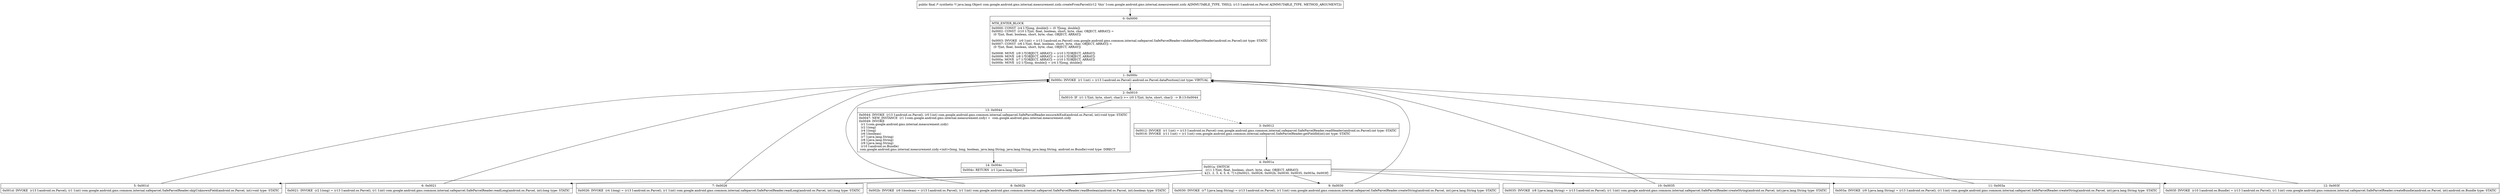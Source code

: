 digraph "CFG forcom.google.android.gms.internal.measurement.zzdz.createFromParcel(Landroid\/os\/Parcel;)Ljava\/lang\/Object;" {
Node_0 [shape=record,label="{0\:\ 0x0000|MTH_ENTER_BLOCK\l|0x0000: CONST  (r4 I:?[long, double]) = (0 ?[long, double]) \l0x0002: CONST  (r10 I:?[int, float, boolean, short, byte, char, OBJECT, ARRAY]) = \l  (0 ?[int, float, boolean, short, byte, char, OBJECT, ARRAY])\l \l0x0003: INVOKE  (r0 I:int) = (r13 I:android.os.Parcel) com.google.android.gms.common.internal.safeparcel.SafeParcelReader.validateObjectHeader(android.os.Parcel):int type: STATIC \l0x0007: CONST  (r6 I:?[int, float, boolean, short, byte, char, OBJECT, ARRAY]) = \l  (0 ?[int, float, boolean, short, byte, char, OBJECT, ARRAY])\l \l0x0008: MOVE  (r9 I:?[OBJECT, ARRAY]) = (r10 I:?[OBJECT, ARRAY]) \l0x0009: MOVE  (r8 I:?[OBJECT, ARRAY]) = (r10 I:?[OBJECT, ARRAY]) \l0x000a: MOVE  (r7 I:?[OBJECT, ARRAY]) = (r10 I:?[OBJECT, ARRAY]) \l0x000b: MOVE  (r2 I:?[long, double]) = (r4 I:?[long, double]) \l}"];
Node_1 [shape=record,label="{1\:\ 0x000c|0x000c: INVOKE  (r1 I:int) = (r13 I:android.os.Parcel) android.os.Parcel.dataPosition():int type: VIRTUAL \l}"];
Node_2 [shape=record,label="{2\:\ 0x0010|0x0010: IF  (r1 I:?[int, byte, short, char]) \>= (r0 I:?[int, byte, short, char])  \-\> B:13:0x0044 \l}"];
Node_3 [shape=record,label="{3\:\ 0x0012|0x0012: INVOKE  (r1 I:int) = (r13 I:android.os.Parcel) com.google.android.gms.common.internal.safeparcel.SafeParcelReader.readHeader(android.os.Parcel):int type: STATIC \l0x0016: INVOKE  (r11 I:int) = (r1 I:int) com.google.android.gms.common.internal.safeparcel.SafeParcelReader.getFieldId(int):int type: STATIC \l}"];
Node_4 [shape=record,label="{4\:\ 0x001a|0x001a: SWITCH  \l  (r11 I:?[int, float, boolean, short, byte, char, OBJECT, ARRAY])\l k:[1, 2, 3, 4, 5, 6, 7] t:[0x0021, 0x0026, 0x002b, 0x0030, 0x0035, 0x003a, 0x003f] \l}"];
Node_5 [shape=record,label="{5\:\ 0x001d|0x001d: INVOKE  (r13 I:android.os.Parcel), (r1 I:int) com.google.android.gms.common.internal.safeparcel.SafeParcelReader.skipUnknownField(android.os.Parcel, int):void type: STATIC \l}"];
Node_6 [shape=record,label="{6\:\ 0x0021|0x0021: INVOKE  (r2 I:long) = (r13 I:android.os.Parcel), (r1 I:int) com.google.android.gms.common.internal.safeparcel.SafeParcelReader.readLong(android.os.Parcel, int):long type: STATIC \l}"];
Node_7 [shape=record,label="{7\:\ 0x0026|0x0026: INVOKE  (r4 I:long) = (r13 I:android.os.Parcel), (r1 I:int) com.google.android.gms.common.internal.safeparcel.SafeParcelReader.readLong(android.os.Parcel, int):long type: STATIC \l}"];
Node_8 [shape=record,label="{8\:\ 0x002b|0x002b: INVOKE  (r6 I:boolean) = (r13 I:android.os.Parcel), (r1 I:int) com.google.android.gms.common.internal.safeparcel.SafeParcelReader.readBoolean(android.os.Parcel, int):boolean type: STATIC \l}"];
Node_9 [shape=record,label="{9\:\ 0x0030|0x0030: INVOKE  (r7 I:java.lang.String) = (r13 I:android.os.Parcel), (r1 I:int) com.google.android.gms.common.internal.safeparcel.SafeParcelReader.createString(android.os.Parcel, int):java.lang.String type: STATIC \l}"];
Node_10 [shape=record,label="{10\:\ 0x0035|0x0035: INVOKE  (r8 I:java.lang.String) = (r13 I:android.os.Parcel), (r1 I:int) com.google.android.gms.common.internal.safeparcel.SafeParcelReader.createString(android.os.Parcel, int):java.lang.String type: STATIC \l}"];
Node_11 [shape=record,label="{11\:\ 0x003a|0x003a: INVOKE  (r9 I:java.lang.String) = (r13 I:android.os.Parcel), (r1 I:int) com.google.android.gms.common.internal.safeparcel.SafeParcelReader.createString(android.os.Parcel, int):java.lang.String type: STATIC \l}"];
Node_12 [shape=record,label="{12\:\ 0x003f|0x003f: INVOKE  (r10 I:android.os.Bundle) = (r13 I:android.os.Parcel), (r1 I:int) com.google.android.gms.common.internal.safeparcel.SafeParcelReader.createBundle(android.os.Parcel, int):android.os.Bundle type: STATIC \l}"];
Node_13 [shape=record,label="{13\:\ 0x0044|0x0044: INVOKE  (r13 I:android.os.Parcel), (r0 I:int) com.google.android.gms.common.internal.safeparcel.SafeParcelReader.ensureAtEnd(android.os.Parcel, int):void type: STATIC \l0x0047: NEW_INSTANCE  (r1 I:com.google.android.gms.internal.measurement.zzdy) =  com.google.android.gms.internal.measurement.zzdy \l0x0049: INVOKE  \l  (r1 I:com.google.android.gms.internal.measurement.zzdy)\l  (r2 I:long)\l  (r4 I:long)\l  (r6 I:boolean)\l  (r7 I:java.lang.String)\l  (r8 I:java.lang.String)\l  (r9 I:java.lang.String)\l  (r10 I:android.os.Bundle)\l com.google.android.gms.internal.measurement.zzdy.\<init\>(long, long, boolean, java.lang.String, java.lang.String, java.lang.String, android.os.Bundle):void type: DIRECT \l}"];
Node_14 [shape=record,label="{14\:\ 0x004c|0x004c: RETURN  (r1 I:java.lang.Object) \l}"];
MethodNode[shape=record,label="{public final \/* synthetic *\/ java.lang.Object com.google.android.gms.internal.measurement.zzdz.createFromParcel((r12 'this' I:com.google.android.gms.internal.measurement.zzdz A[IMMUTABLE_TYPE, THIS]), (r13 I:android.os.Parcel A[IMMUTABLE_TYPE, METHOD_ARGUMENT])) }"];
MethodNode -> Node_0;
Node_0 -> Node_1;
Node_1 -> Node_2;
Node_2 -> Node_3[style=dashed];
Node_2 -> Node_13;
Node_3 -> Node_4;
Node_4 -> Node_5;
Node_4 -> Node_6;
Node_4 -> Node_7;
Node_4 -> Node_8;
Node_4 -> Node_9;
Node_4 -> Node_10;
Node_4 -> Node_11;
Node_4 -> Node_12;
Node_5 -> Node_1;
Node_6 -> Node_1;
Node_7 -> Node_1;
Node_8 -> Node_1;
Node_9 -> Node_1;
Node_10 -> Node_1;
Node_11 -> Node_1;
Node_12 -> Node_1;
Node_13 -> Node_14;
}


